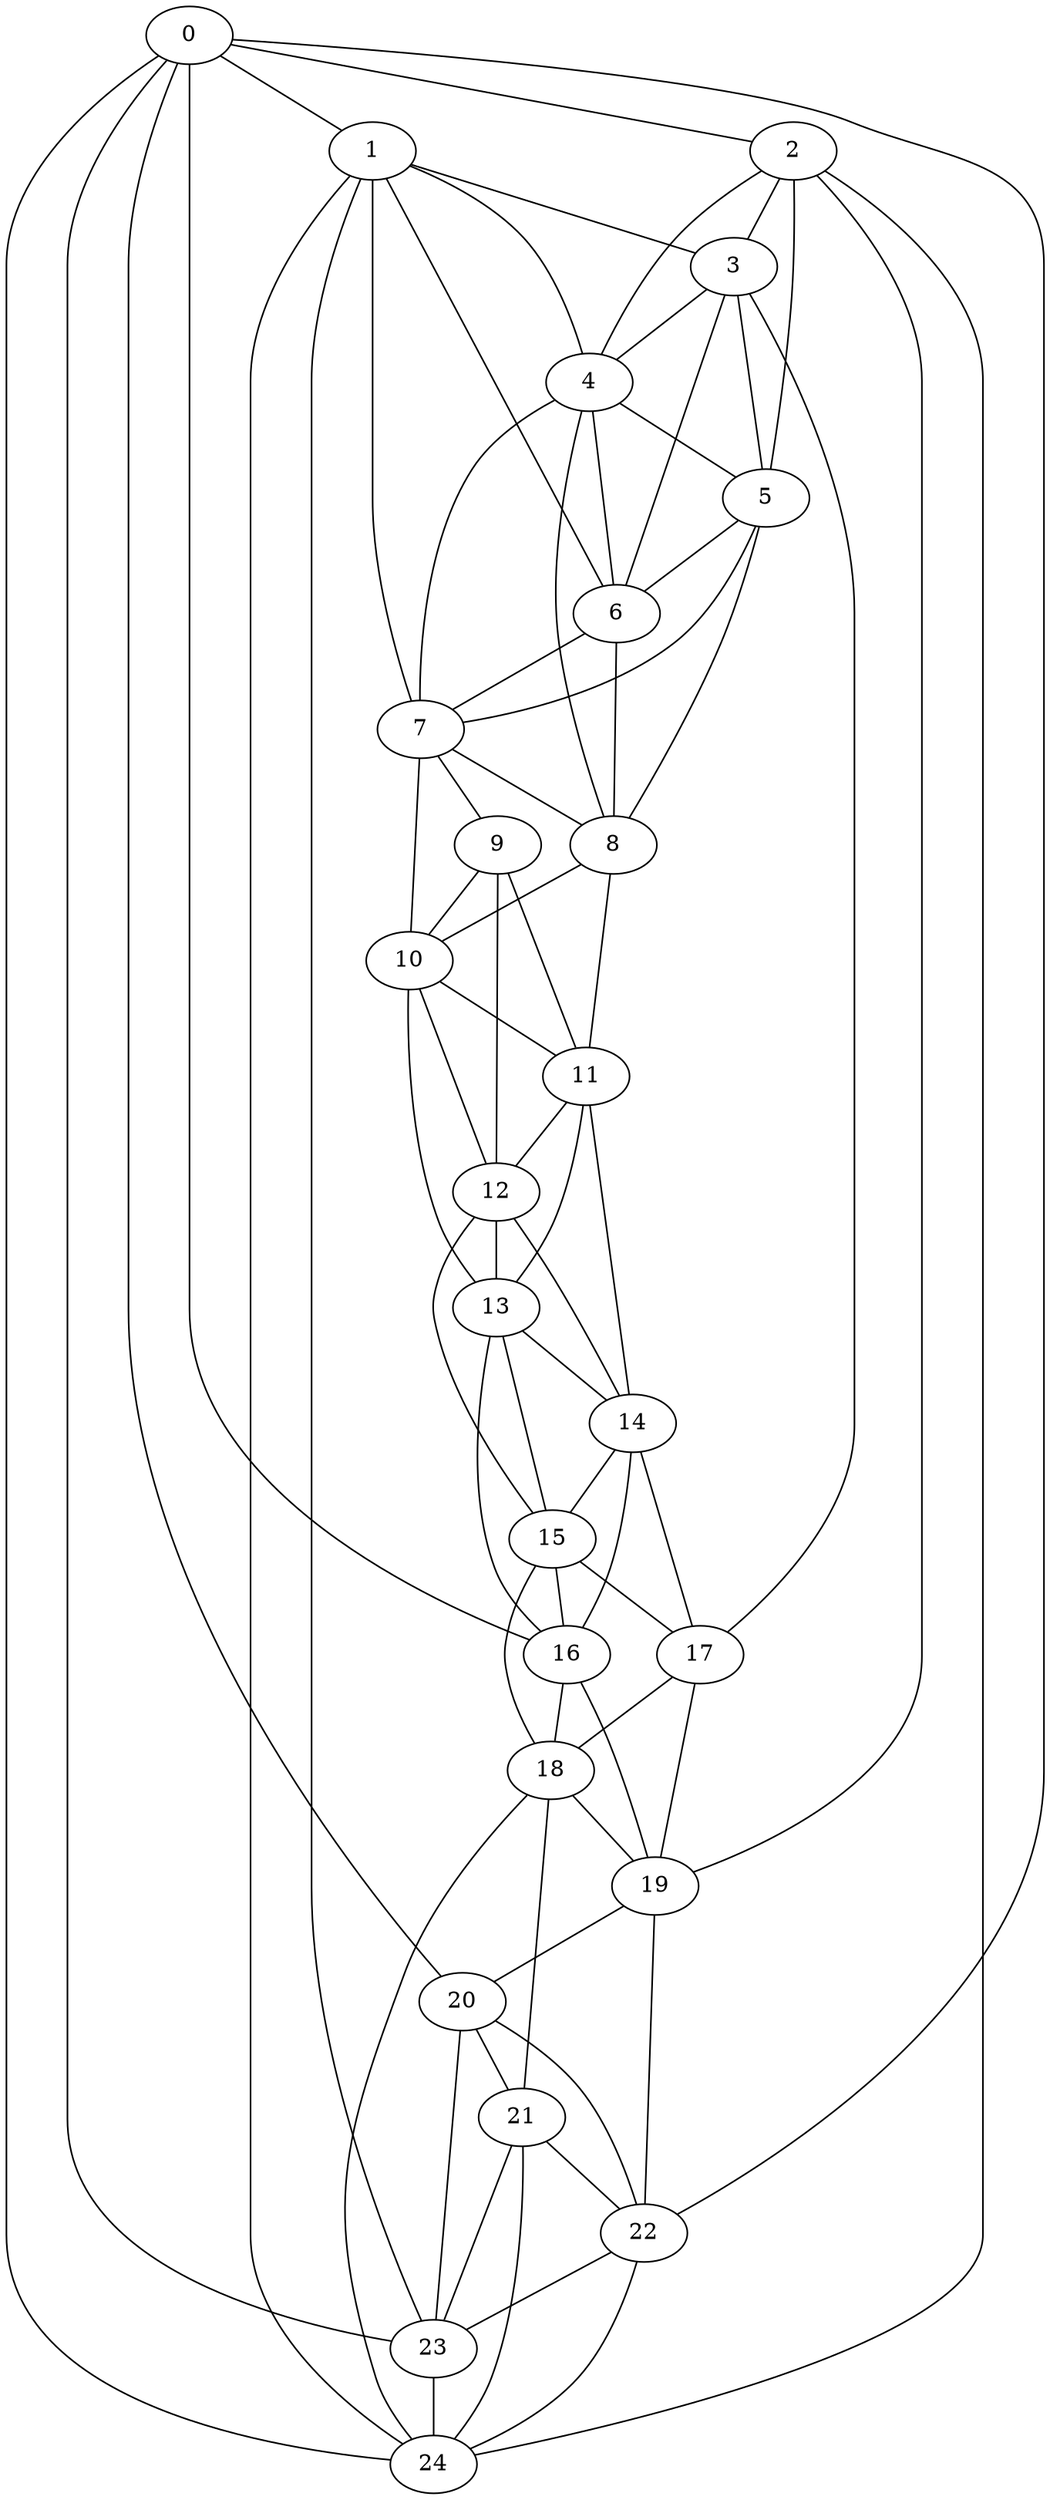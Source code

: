 strict graph "watts_strogatz_graph(25,6,0.1)" {
0;
1;
2;
3;
4;
5;
6;
7;
8;
9;
10;
11;
12;
13;
14;
15;
16;
17;
18;
19;
20;
21;
22;
23;
24;
0 -- 1  [is_available=True, prob="1.0"];
0 -- 2  [is_available=True, prob="0.65283161218"];
0 -- 16  [is_available=True, prob="0.248811361442"];
0 -- 20  [is_available=True, prob="1.0"];
0 -- 22  [is_available=True, prob="1.0"];
0 -- 23  [is_available=True, prob="0.209339525712"];
0 -- 24  [is_available=True, prob="1.0"];
1 -- 3  [is_available=True, prob="0.120144442788"];
1 -- 4  [is_available=True, prob="1.0"];
1 -- 6  [is_available=True, prob="0.924453817852"];
1 -- 7  [is_available=True, prob="0.743841897533"];
1 -- 23  [is_available=True, prob="1.0"];
1 -- 24  [is_available=True, prob="1.0"];
2 -- 3  [is_available=True, prob="0.898493816812"];
2 -- 4  [is_available=True, prob="0.926776666319"];
2 -- 5  [is_available=True, prob="0.741910341786"];
2 -- 19  [is_available=True, prob="0.790260391623"];
2 -- 24  [is_available=True, prob="0.067553671722"];
3 -- 4  [is_available=True, prob="0.541343628797"];
3 -- 5  [is_available=True, prob="0.0784017882509"];
3 -- 6  [is_available=True, prob="0.543771081584"];
3 -- 17  [is_available=True, prob="0.623842675767"];
4 -- 5  [is_available=True, prob="0.181643488603"];
4 -- 6  [is_available=True, prob="0.755708814158"];
4 -- 7  [is_available=True, prob="0.605163381511"];
4 -- 8  [is_available=True, prob="0.916996191774"];
5 -- 6  [is_available=True, prob="0.941365846292"];
5 -- 7  [is_available=True, prob="0.345091248779"];
5 -- 8  [is_available=True, prob="0.467220429917"];
6 -- 7  [is_available=True, prob="0.274179169554"];
6 -- 8  [is_available=True, prob="1.0"];
7 -- 8  [is_available=True, prob="0.379062247958"];
7 -- 9  [is_available=True, prob="0.751610072443"];
7 -- 10  [is_available=True, prob="1.0"];
8 -- 10  [is_available=True, prob="0.540420674441"];
8 -- 11  [is_available=True, prob="0.452541695256"];
9 -- 10  [is_available=True, prob="0.906952350952"];
9 -- 11  [is_available=True, prob="1.0"];
9 -- 12  [is_available=True, prob="1.0"];
10 -- 11  [is_available=True, prob="0.775002149718"];
10 -- 12  [is_available=True, prob="0.699257852278"];
10 -- 13  [is_available=True, prob="0.461684680129"];
11 -- 12  [is_available=True, prob="1.0"];
11 -- 13  [is_available=True, prob="0.603518746898"];
11 -- 14  [is_available=True, prob="0.98211389244"];
12 -- 13  [is_available=True, prob="0.933089036434"];
12 -- 14  [is_available=True, prob="0.290135855457"];
12 -- 15  [is_available=True, prob="1.0"];
13 -- 14  [is_available=True, prob="1.0"];
13 -- 15  [is_available=True, prob="1.0"];
13 -- 16  [is_available=True, prob="0.446440696165"];
14 -- 15  [is_available=True, prob="0.914008980054"];
14 -- 16  [is_available=True, prob="0.903993464692"];
14 -- 17  [is_available=True, prob="1.0"];
15 -- 16  [is_available=True, prob="0.0538490439979"];
15 -- 17  [is_available=True, prob="0.912682093647"];
15 -- 18  [is_available=True, prob="1.0"];
16 -- 18  [is_available=True, prob="0.4500402102"];
16 -- 19  [is_available=True, prob="0.790051845785"];
17 -- 18  [is_available=True, prob="1.0"];
17 -- 19  [is_available=True, prob="1.0"];
18 -- 19  [is_available=True, prob="0.780672270301"];
18 -- 21  [is_available=True, prob="1.0"];
18 -- 24  [is_available=True, prob="1.0"];
19 -- 20  [is_available=True, prob="1.0"];
19 -- 22  [is_available=True, prob="0.0915014580297"];
20 -- 21  [is_available=True, prob="0.444634604669"];
20 -- 22  [is_available=True, prob="0.186104561892"];
20 -- 23  [is_available=True, prob="1.0"];
21 -- 22  [is_available=True, prob="1.0"];
21 -- 23  [is_available=True, prob="0.734224470632"];
21 -- 24  [is_available=True, prob="0.457374397862"];
22 -- 23  [is_available=True, prob="0.904920677804"];
22 -- 24  [is_available=True, prob="0.241312553672"];
23 -- 24  [is_available=True, prob="1.0"];
}
